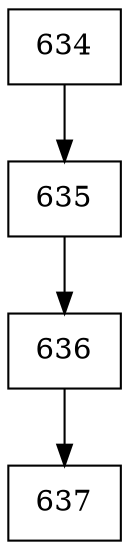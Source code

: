 digraph G {
  node [shape=record];
  node0 [label="{634}"];
  node0 -> node1;
  node1 [label="{635}"];
  node1 -> node2;
  node2 [label="{636}"];
  node2 -> node3;
  node3 [label="{637}"];
}
